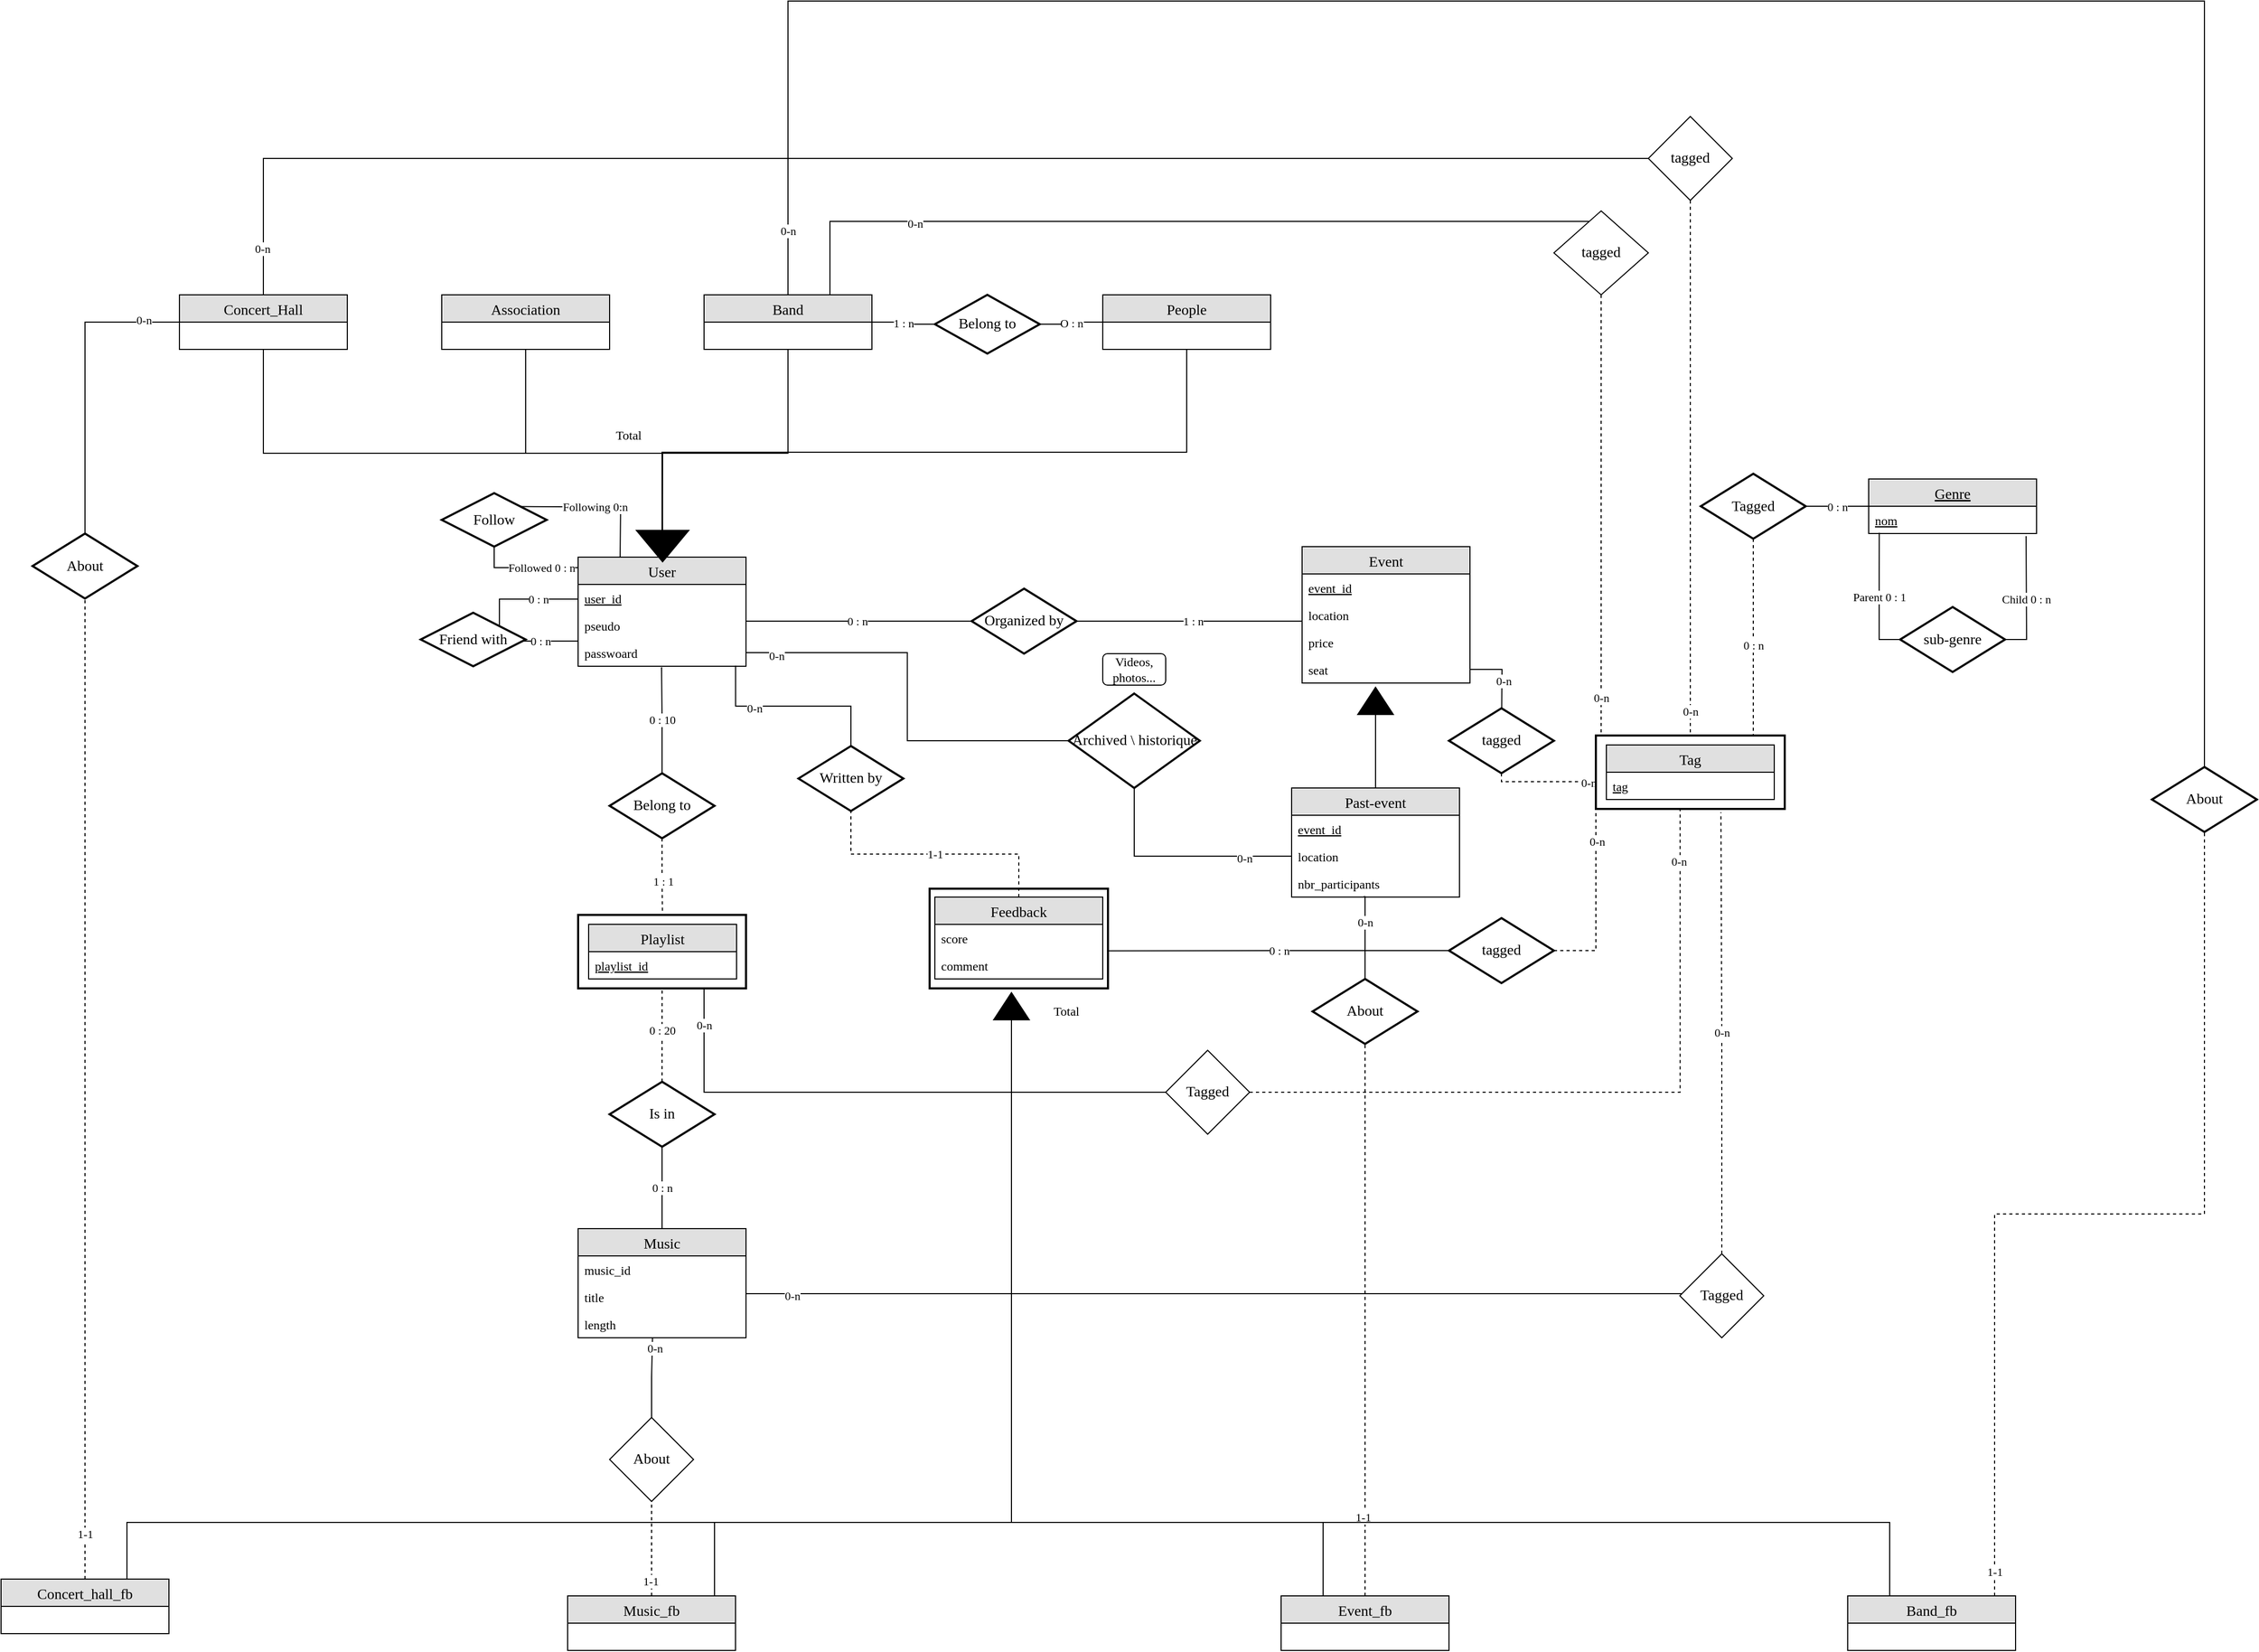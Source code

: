 <mxfile version="21.2.1" type="github">
  <diagram id="5mgsKcssJQCsPawb4BXf" name="Page-1">
    <mxGraphModel dx="2260" dy="2291" grid="1" gridSize="10" guides="1" tooltips="1" connect="1" arrows="1" fold="1" page="1" pageScale="1" pageWidth="1200" pageHeight="1600" math="0" shadow="0">
      <root>
        <mxCell id="0" />
        <mxCell id="1" parent="0" />
        <mxCell id="uh5qMoxckvoYUKValWo6-155" value="Entity" style="shape=ext;strokeWidth=2;margin=10;double=1;whiteSpace=wrap;html=1;align=center;fontSize=14;fontFamily=Comic Sans MS;" parent="1" vertex="1">
          <mxGeometry x="325" y="116" width="170" height="95" as="geometry" />
        </mxCell>
        <mxCell id="92" style="edgeStyle=orthogonalEdgeStyle;rounded=0;orthogonalLoop=1;jettySize=auto;html=1;exitX=0.5;exitY=1;exitDx=0;exitDy=0;entryX=0.5;entryY=0;entryDx=0;entryDy=0;endArrow=none;endFill=0;fontFamily=Comic Sans MS;" parent="1" source="72" target="87" edge="1">
          <mxGeometry relative="1" as="geometry" />
        </mxCell>
        <mxCell id="dS2kvdLa_AtOlH00ISaZ-193" value="" style="edgeStyle=orthogonalEdgeStyle;rounded=0;orthogonalLoop=1;jettySize=auto;html=1;endArrow=none;endFill=0;fontFamily=Comic Sans MS;" parent="1" source="72" target="dS2kvdLa_AtOlH00ISaZ-192" edge="1">
          <mxGeometry relative="1" as="geometry">
            <Array as="points">
              <mxPoint x="-310" y="-580" />
            </Array>
          </mxGeometry>
        </mxCell>
        <mxCell id="dS2kvdLa_AtOlH00ISaZ-199" value="0-n" style="edgeLabel;html=1;align=center;verticalAlign=middle;resizable=0;points=[];fontFamily=Comic Sans MS;" parent="dS2kvdLa_AtOlH00ISaZ-193" vertex="1" connectable="0">
          <mxGeometry x="-0.941" y="1" relative="1" as="geometry">
            <mxPoint y="-1" as="offset" />
          </mxGeometry>
        </mxCell>
        <mxCell id="72" value="Concert_Hall" style="swimlane;fontStyle=0;childLayout=stackLayout;horizontal=1;startSize=26;fillColor=#e0e0e0;horizontalStack=0;resizeParent=1;resizeParentMax=0;resizeLast=0;collapsible=1;marginBottom=0;swimlaneFillColor=#ffffff;align=center;fontSize=14;fontFamily=Comic Sans MS;" parent="1" vertex="1">
          <mxGeometry x="-390" y="-450" width="160" height="52" as="geometry" />
        </mxCell>
        <mxCell id="93" style="edgeStyle=orthogonalEdgeStyle;rounded=0;orthogonalLoop=1;jettySize=auto;html=1;exitX=0.5;exitY=1;exitDx=0;exitDy=0;endArrow=none;endFill=0;fontFamily=Comic Sans MS;" parent="1" source="76" edge="1">
          <mxGeometry relative="1" as="geometry">
            <mxPoint x="70" y="-200" as="targetPoint" />
          </mxGeometry>
        </mxCell>
        <mxCell id="76" value="Association" style="swimlane;fontStyle=0;childLayout=stackLayout;horizontal=1;startSize=26;fillColor=#e0e0e0;horizontalStack=0;resizeParent=1;resizeParentMax=0;resizeLast=0;collapsible=1;marginBottom=0;swimlaneFillColor=#ffffff;align=center;fontSize=14;fontFamily=Comic Sans MS;" parent="1" vertex="1">
          <mxGeometry x="-140" y="-450" width="160" height="52" as="geometry" />
        </mxCell>
        <mxCell id="94" style="edgeStyle=orthogonalEdgeStyle;rounded=0;orthogonalLoop=1;jettySize=auto;html=1;exitX=0.5;exitY=1;exitDx=0;exitDy=0;endArrow=none;endFill=0;fontFamily=Comic Sans MS;" parent="1" source="81" edge="1">
          <mxGeometry relative="1" as="geometry">
            <mxPoint x="70" y="-200" as="targetPoint" />
          </mxGeometry>
        </mxCell>
        <mxCell id="dS2kvdLa_AtOlH00ISaZ-197" value="" style="edgeStyle=orthogonalEdgeStyle;rounded=0;orthogonalLoop=1;jettySize=auto;html=1;endArrow=none;endFill=0;exitX=0.75;exitY=0;exitDx=0;exitDy=0;fontFamily=Comic Sans MS;" parent="1" source="81" target="dS2kvdLa_AtOlH00ISaZ-196" edge="1">
          <mxGeometry relative="1" as="geometry">
            <Array as="points">
              <mxPoint x="230" y="-520" />
            </Array>
          </mxGeometry>
        </mxCell>
        <mxCell id="dS2kvdLa_AtOlH00ISaZ-200" value="0-n" style="edgeLabel;html=1;align=center;verticalAlign=middle;resizable=0;points=[];fontFamily=Comic Sans MS;" parent="dS2kvdLa_AtOlH00ISaZ-197" vertex="1" connectable="0">
          <mxGeometry x="-0.62" y="-2" relative="1" as="geometry">
            <mxPoint as="offset" />
          </mxGeometry>
        </mxCell>
        <mxCell id="81" value="Band" style="swimlane;fontStyle=0;childLayout=stackLayout;horizontal=1;startSize=26;fillColor=#e0e0e0;horizontalStack=0;resizeParent=1;resizeParentMax=0;resizeLast=0;collapsible=1;marginBottom=0;swimlaneFillColor=#ffffff;align=center;fontSize=14;fontFamily=Comic Sans MS;" parent="1" vertex="1">
          <mxGeometry x="110" y="-450" width="160" height="52" as="geometry" />
        </mxCell>
        <mxCell id="84" value="O : n" style="edgeStyle=orthogonalEdgeStyle;rounded=0;orthogonalLoop=1;jettySize=auto;html=1;exitX=0;exitY=0.5;exitDx=0;exitDy=0;entryX=1;entryY=0.5;entryDx=0;entryDy=0;endArrow=none;endFill=0;fontFamily=Comic Sans MS;" parent="1" source="82" target="83" edge="1">
          <mxGeometry relative="1" as="geometry" />
        </mxCell>
        <mxCell id="95" style="edgeStyle=orthogonalEdgeStyle;rounded=0;orthogonalLoop=1;jettySize=auto;html=1;exitX=0.5;exitY=1;exitDx=0;exitDy=0;endArrow=classicThin;endFill=1;fontFamily=Comic Sans MS;" parent="1" source="dS2kvdLa_AtOlH00ISaZ-208" edge="1">
          <mxGeometry relative="1" as="geometry">
            <mxPoint x="70" y="-200" as="targetPoint" />
          </mxGeometry>
        </mxCell>
        <mxCell id="82" value="People" style="swimlane;fontStyle=0;childLayout=stackLayout;horizontal=1;startSize=26;fillColor=#e0e0e0;horizontalStack=0;resizeParent=1;resizeParentMax=0;resizeLast=0;collapsible=1;marginBottom=0;swimlaneFillColor=#ffffff;align=center;fontSize=14;fontFamily=Comic Sans MS;" parent="1" vertex="1">
          <mxGeometry x="490" y="-450" width="160" height="52" as="geometry" />
        </mxCell>
        <mxCell id="85" value="1 : n" style="edgeStyle=orthogonalEdgeStyle;rounded=0;orthogonalLoop=1;jettySize=auto;html=1;exitX=0;exitY=0.5;exitDx=0;exitDy=0;entryX=1;entryY=0.5;entryDx=0;entryDy=0;endArrow=none;endFill=0;fontFamily=Comic Sans MS;" parent="1" source="83" target="81" edge="1">
          <mxGeometry relative="1" as="geometry" />
        </mxCell>
        <mxCell id="83" value="Belong to" style="shape=rhombus;strokeWidth=2;fontSize=17;perimeter=rhombusPerimeter;whiteSpace=wrap;html=1;align=center;fontSize=14;fontFamily=Comic Sans MS;" parent="1" vertex="1">
          <mxGeometry x="330" y="-450" width="100" height="56" as="geometry" />
        </mxCell>
        <mxCell id="87" value="User" style="swimlane;fontStyle=0;childLayout=stackLayout;horizontal=1;startSize=26;fillColor=#e0e0e0;horizontalStack=0;resizeParent=1;resizeParentMax=0;resizeLast=0;collapsible=1;marginBottom=0;swimlaneFillColor=#ffffff;align=center;fontSize=14;fontFamily=Comic Sans MS;" parent="1" vertex="1">
          <mxGeometry x="-10" y="-200" width="160" height="104" as="geometry" />
        </mxCell>
        <mxCell id="88" value="user_id" style="text;strokeColor=none;fillColor=none;spacingLeft=4;spacingRight=4;overflow=hidden;rotatable=0;points=[[0,0.5],[1,0.5]];portConstraint=eastwest;fontSize=12;fontStyle=4;fontFamily=Comic Sans MS;" parent="87" vertex="1">
          <mxGeometry y="26" width="160" height="26" as="geometry" />
        </mxCell>
        <mxCell id="89" value="pseudo" style="text;strokeColor=none;fillColor=none;spacingLeft=4;spacingRight=4;overflow=hidden;rotatable=0;points=[[0,0.5],[1,0.5]];portConstraint=eastwest;fontSize=12;fontFamily=Comic Sans MS;" parent="87" vertex="1">
          <mxGeometry y="52" width="160" height="26" as="geometry" />
        </mxCell>
        <mxCell id="90" value="passwoard" style="text;strokeColor=none;fillColor=none;spacingLeft=4;spacingRight=4;overflow=hidden;rotatable=0;points=[[0,0.5],[1,0.5]];portConstraint=eastwest;fontSize=12;fontFamily=Comic Sans MS;" parent="87" vertex="1">
          <mxGeometry y="78" width="160" height="26" as="geometry" />
        </mxCell>
        <mxCell id="96" value="Total" style="text;strokeColor=none;fillColor=none;spacingLeft=4;spacingRight=4;overflow=hidden;rotatable=0;points=[[0,0.5],[1,0.5]];portConstraint=eastwest;fontSize=12;fontFamily=Comic Sans MS;" parent="1" vertex="1">
          <mxGeometry x="20" y="-330" width="40" height="26" as="geometry" />
        </mxCell>
        <mxCell id="97" value="Event" style="swimlane;fontStyle=0;childLayout=stackLayout;horizontal=1;startSize=26;fillColor=#e0e0e0;horizontalStack=0;resizeParent=1;resizeParentMax=0;resizeLast=0;collapsible=1;marginBottom=0;swimlaneFillColor=#ffffff;align=center;fontSize=14;fontFamily=Comic Sans MS;" parent="1" vertex="1">
          <mxGeometry x="680" y="-210" width="160" height="130" as="geometry" />
        </mxCell>
        <mxCell id="98" value="event_id" style="text;strokeColor=none;fillColor=none;spacingLeft=4;spacingRight=4;overflow=hidden;rotatable=0;points=[[0,0.5],[1,0.5]];portConstraint=eastwest;fontSize=12;fontStyle=4;fontFamily=Comic Sans MS;" parent="97" vertex="1">
          <mxGeometry y="26" width="160" height="26" as="geometry" />
        </mxCell>
        <mxCell id="99" value="location" style="text;strokeColor=none;fillColor=none;spacingLeft=4;spacingRight=4;overflow=hidden;rotatable=0;points=[[0,0.5],[1,0.5]];portConstraint=eastwest;fontSize=12;fontFamily=Comic Sans MS;" parent="97" vertex="1">
          <mxGeometry y="52" width="160" height="26" as="geometry" />
        </mxCell>
        <mxCell id="101" value="price " style="text;strokeColor=none;fillColor=none;spacingLeft=4;spacingRight=4;overflow=hidden;rotatable=0;points=[[0,0.5],[1,0.5]];portConstraint=eastwest;fontSize=12;fontFamily=Comic Sans MS;" parent="97" vertex="1">
          <mxGeometry y="78" width="160" height="26" as="geometry" />
        </mxCell>
        <mxCell id="dS2kvdLa_AtOlH00ISaZ-228" style="edgeStyle=orthogonalEdgeStyle;rounded=0;orthogonalLoop=1;jettySize=auto;html=1;exitX=1;exitY=0.5;exitDx=0;exitDy=0;endArrow=none;endFill=0;fontFamily=Comic Sans MS;" parent="97" source="100" edge="1">
          <mxGeometry relative="1" as="geometry">
            <mxPoint x="190" y="190" as="targetPoint" />
          </mxGeometry>
        </mxCell>
        <mxCell id="dS2kvdLa_AtOlH00ISaZ-231" value="0-n" style="edgeLabel;html=1;align=center;verticalAlign=middle;resizable=0;points=[];fontFamily=Comic Sans MS;" parent="dS2kvdLa_AtOlH00ISaZ-228" vertex="1" connectable="0">
          <mxGeometry x="-0.198" y="1" relative="1" as="geometry">
            <mxPoint as="offset" />
          </mxGeometry>
        </mxCell>
        <mxCell id="100" value="seat" style="text;strokeColor=none;fillColor=none;spacingLeft=4;spacingRight=4;overflow=hidden;rotatable=0;points=[[0,0.5],[1,0.5]];portConstraint=eastwest;fontSize=12;fontFamily=Comic Sans MS;" parent="97" vertex="1">
          <mxGeometry y="104" width="160" height="26" as="geometry" />
        </mxCell>
        <mxCell id="106" value="0 : n" style="edgeStyle=orthogonalEdgeStyle;rounded=0;orthogonalLoop=1;jettySize=auto;html=1;exitX=0;exitY=0.5;exitDx=0;exitDy=0;entryX=1;entryY=0.5;entryDx=0;entryDy=0;endArrow=none;endFill=0;fontFamily=Comic Sans MS;" parent="1" source="102" target="89" edge="1">
          <mxGeometry relative="1" as="geometry">
            <Array as="points">
              <mxPoint x="150" y="-139" />
            </Array>
          </mxGeometry>
        </mxCell>
        <mxCell id="108" value="1 : n" style="edgeStyle=orthogonalEdgeStyle;rounded=0;orthogonalLoop=1;jettySize=auto;html=1;exitX=1;exitY=0.5;exitDx=0;exitDy=0;entryX=0;entryY=0.5;entryDx=0;entryDy=0;endArrow=none;endFill=0;fontFamily=Comic Sans MS;" parent="1" source="102" target="99" edge="1">
          <mxGeometry relative="1" as="geometry">
            <Array as="points">
              <mxPoint x="680" y="-139" />
            </Array>
          </mxGeometry>
        </mxCell>
        <mxCell id="102" value="Organized by" style="shape=rhombus;strokeWidth=2;fontSize=17;perimeter=rhombusPerimeter;whiteSpace=wrap;html=1;align=center;fontSize=14;fontFamily=Comic Sans MS;" parent="1" vertex="1">
          <mxGeometry x="365" y="-170" width="100" height="62" as="geometry" />
        </mxCell>
        <mxCell id="112" value="Following 0:n" style="edgeStyle=orthogonalEdgeStyle;rounded=0;orthogonalLoop=1;jettySize=auto;html=1;exitX=1;exitY=0;exitDx=0;exitDy=0;entryX=0.25;entryY=0;entryDx=0;entryDy=0;endArrow=none;endFill=0;fontFamily=Comic Sans MS;" parent="1" edge="1">
          <mxGeometry x="0.001" relative="1" as="geometry">
            <mxPoint x="-65" y="-248.25" as="sourcePoint" />
            <mxPoint x="30" y="-200.0" as="targetPoint" />
            <mxPoint as="offset" />
          </mxGeometry>
        </mxCell>
        <mxCell id="113" value="Followed 0 : n" style="edgeStyle=orthogonalEdgeStyle;rounded=0;orthogonalLoop=1;jettySize=auto;html=1;exitX=0.5;exitY=1;exitDx=0;exitDy=0;entryX=0;entryY=0.5;entryDx=0;entryDy=0;endArrow=none;endFill=0;fontFamily=Comic Sans MS;" parent="1" source="109" target="88" edge="1">
          <mxGeometry x="0.005" relative="1" as="geometry">
            <Array as="points">
              <mxPoint x="-90" y="-190" />
              <mxPoint x="-10" y="-190" />
            </Array>
            <mxPoint as="offset" />
          </mxGeometry>
        </mxCell>
        <mxCell id="109" value="Follow" style="shape=rhombus;strokeWidth=2;fontSize=17;perimeter=rhombusPerimeter;whiteSpace=wrap;html=1;align=center;fontSize=14;fontFamily=Comic Sans MS;" parent="1" vertex="1">
          <mxGeometry x="-140" y="-261" width="100" height="51" as="geometry" />
        </mxCell>
        <mxCell id="uh5qMoxckvoYUKValWo6-144" value="0 : n" style="edgeStyle=orthogonalEdgeStyle;rounded=0;orthogonalLoop=1;jettySize=auto;html=1;exitX=1;exitY=0;exitDx=0;exitDy=0;entryX=0;entryY=0.5;entryDx=0;entryDy=0;endArrow=none;endFill=0;fontFamily=Comic Sans MS;" parent="1" source="111" target="89" edge="1">
          <mxGeometry relative="1" as="geometry">
            <Array as="points">
              <mxPoint x="-85" y="-160" />
              <mxPoint x="-10" y="-160" />
            </Array>
          </mxGeometry>
        </mxCell>
        <mxCell id="uh5qMoxckvoYUKValWo6-146" value="0 : n" style="edgeStyle=orthogonalEdgeStyle;rounded=0;orthogonalLoop=1;jettySize=auto;html=1;exitX=1;exitY=1;exitDx=0;exitDy=0;entryX=0;entryY=0.5;entryDx=0;entryDy=0;endArrow=none;endFill=0;fontFamily=Comic Sans MS;" parent="1" source="111" target="89" edge="1">
          <mxGeometry relative="1" as="geometry">
            <Array as="points">
              <mxPoint x="-85" y="-120" />
              <mxPoint x="-10" y="-120" />
            </Array>
          </mxGeometry>
        </mxCell>
        <mxCell id="111" value="Friend with" style="shape=rhombus;strokeWidth=2;fontSize=17;perimeter=rhombusPerimeter;whiteSpace=wrap;html=1;align=center;fontSize=14;fontFamily=Comic Sans MS;" parent="1" vertex="1">
          <mxGeometry x="-160" y="-147" width="100" height="51" as="geometry" />
        </mxCell>
        <mxCell id="121" value="0 : 10" style="edgeStyle=orthogonalEdgeStyle;rounded=0;orthogonalLoop=1;jettySize=auto;html=1;exitX=0.5;exitY=0;exitDx=0;exitDy=0;entryX=0.497;entryY=1.036;entryDx=0;entryDy=0;entryPerimeter=0;endArrow=none;endFill=0;fontFamily=Comic Sans MS;" parent="1" source="120" target="90" edge="1">
          <mxGeometry relative="1" as="geometry" />
        </mxCell>
        <mxCell id="122" value="1 : 1" style="edgeStyle=orthogonalEdgeStyle;rounded=0;orthogonalLoop=1;jettySize=auto;html=1;exitX=0.5;exitY=1;exitDx=0;exitDy=0;entryX=0.5;entryY=0;entryDx=0;entryDy=0;endArrow=none;endFill=0;fontFamily=Comic Sans MS;dashed=1;" parent="1" source="120" target="116" edge="1">
          <mxGeometry relative="1" as="geometry" />
        </mxCell>
        <mxCell id="120" value="Belong to" style="shape=rhombus;strokeWidth=2;fontSize=17;perimeter=rhombusPerimeter;whiteSpace=wrap;html=1;align=center;fontSize=14;fontFamily=Comic Sans MS;" parent="1" vertex="1">
          <mxGeometry x="20" y="6" width="100" height="62" as="geometry" />
        </mxCell>
        <mxCell id="123" value="Music" style="swimlane;fontStyle=0;childLayout=stackLayout;horizontal=1;startSize=26;fillColor=#e0e0e0;horizontalStack=0;resizeParent=1;resizeParentMax=0;resizeLast=0;collapsible=1;marginBottom=0;swimlaneFillColor=#ffffff;align=center;fontSize=14;fontFamily=Comic Sans MS;" parent="1" vertex="1">
          <mxGeometry x="-10" y="440" width="160" height="104" as="geometry" />
        </mxCell>
        <mxCell id="124" value="music_id" style="text;strokeColor=none;fillColor=none;spacingLeft=4;spacingRight=4;overflow=hidden;rotatable=0;points=[[0,0.5],[1,0.5]];portConstraint=eastwest;fontSize=12;fontFamily=Comic Sans MS;" parent="123" vertex="1">
          <mxGeometry y="26" width="160" height="26" as="geometry" />
        </mxCell>
        <mxCell id="125" value="title" style="text;strokeColor=none;fillColor=none;spacingLeft=4;spacingRight=4;overflow=hidden;rotatable=0;points=[[0,0.5],[1,0.5]];portConstraint=eastwest;fontSize=12;fontFamily=Comic Sans MS;" parent="123" vertex="1">
          <mxGeometry y="52" width="160" height="26" as="geometry" />
        </mxCell>
        <mxCell id="126" value="length" style="text;strokeColor=none;fillColor=none;spacingLeft=4;spacingRight=4;overflow=hidden;rotatable=0;points=[[0,0.5],[1,0.5]];portConstraint=eastwest;fontSize=12;fontFamily=Comic Sans MS;" parent="123" vertex="1">
          <mxGeometry y="78" width="160" height="26" as="geometry" />
        </mxCell>
        <mxCell id="128" value="0 : 20" style="edgeStyle=orthogonalEdgeStyle;rounded=0;orthogonalLoop=1;jettySize=auto;html=1;exitX=0.5;exitY=0;exitDx=0;exitDy=0;entryX=0.497;entryY=0.977;entryDx=0;entryDy=0;entryPerimeter=0;endArrow=none;endFill=0;fontFamily=Comic Sans MS;dashed=1;" parent="1" source="127" target="117" edge="1">
          <mxGeometry relative="1" as="geometry" />
        </mxCell>
        <mxCell id="129" value="0 : n" style="edgeStyle=orthogonalEdgeStyle;rounded=0;orthogonalLoop=1;jettySize=auto;html=1;exitX=0.5;exitY=1;exitDx=0;exitDy=0;entryX=0.5;entryY=0;entryDx=0;entryDy=0;endArrow=none;endFill=0;fontFamily=Comic Sans MS;" parent="1" source="127" target="123" edge="1">
          <mxGeometry relative="1" as="geometry" />
        </mxCell>
        <mxCell id="127" value="Is in" style="shape=rhombus;strokeWidth=2;fontSize=17;perimeter=rhombusPerimeter;whiteSpace=wrap;html=1;align=center;fontSize=14;fontFamily=Comic Sans MS;" parent="1" vertex="1">
          <mxGeometry x="20" y="300" width="100" height="62" as="geometry" />
        </mxCell>
        <mxCell id="130" value="Entity" style="shape=ext;strokeWidth=2;margin=10;double=1;whiteSpace=wrap;html=1;align=center;fontSize=14;fontFamily=Comic Sans MS;" parent="1" vertex="1">
          <mxGeometry x="-10" y="141" width="160" height="70" as="geometry" />
        </mxCell>
        <mxCell id="116" value="Playlist" style="swimlane;fontStyle=0;childLayout=stackLayout;horizontal=1;startSize=26;fillColor=#e0e0e0;horizontalStack=0;resizeParent=1;resizeParentMax=0;resizeLast=0;collapsible=1;marginBottom=0;swimlaneFillColor=#ffffff;align=center;fontSize=14;fontFamily=Comic Sans MS;" parent="1" vertex="1">
          <mxGeometry y="150" width="141" height="52" as="geometry" />
        </mxCell>
        <mxCell id="117" value="playlist_id" style="text;strokeColor=none;fillColor=none;spacingLeft=4;spacingRight=4;overflow=hidden;rotatable=0;points=[[0,0.5],[1,0.5]];portConstraint=eastwest;fontSize=12;fontStyle=4;fontFamily=Comic Sans MS;" parent="116" vertex="1">
          <mxGeometry y="26" width="141" height="26" as="geometry" />
        </mxCell>
        <mxCell id="QRfCR-6E0NOjS9k6VAhL-156" style="edgeStyle=orthogonalEdgeStyle;rounded=0;orthogonalLoop=1;jettySize=auto;html=1;exitX=0.5;exitY=0;exitDx=0;exitDy=0;endArrow=none;endFill=0;entryX=0.5;entryY=1;entryDx=0;entryDy=0;fontFamily=Comic Sans MS;dashed=1;" parent="1" source="QRfCR-6E0NOjS9k6VAhL-130" target="QRfCR-6E0NOjS9k6VAhL-157" edge="1">
          <mxGeometry relative="1" as="geometry">
            <mxPoint x="1280" y="40" as="targetPoint" />
            <Array as="points">
              <mxPoint x="1340" y="790" />
              <mxPoint x="1340" y="426" />
              <mxPoint x="1540" y="426" />
            </Array>
          </mxGeometry>
        </mxCell>
        <mxCell id="QRfCR-6E0NOjS9k6VAhL-159" value="1-1" style="edgeLabel;html=1;align=center;verticalAlign=middle;resizable=0;points=[];fontFamily=Comic Sans MS;" parent="QRfCR-6E0NOjS9k6VAhL-156" vertex="1" connectable="0">
          <mxGeometry x="-0.834" relative="1" as="geometry">
            <mxPoint y="-1" as="offset" />
          </mxGeometry>
        </mxCell>
        <mxCell id="QRfCR-6E0NOjS9k6VAhL-130" value="Band_fb" style="swimlane;fontStyle=0;childLayout=stackLayout;horizontal=1;startSize=26;fillColor=#e0e0e0;horizontalStack=0;resizeParent=1;resizeParentMax=0;resizeLast=0;collapsible=1;marginBottom=0;swimlaneFillColor=#ffffff;align=center;fontSize=14;fontFamily=Comic Sans MS;" parent="1" vertex="1">
          <mxGeometry x="1200" y="790" width="160" height="52" as="geometry" />
        </mxCell>
        <mxCell id="QRfCR-6E0NOjS9k6VAhL-141" value="" style="edgeStyle=orthogonalEdgeStyle;rounded=0;orthogonalLoop=1;jettySize=auto;html=1;entryX=0.5;entryY=1;entryDx=0;entryDy=0;endArrow=none;endFill=0;fontFamily=Comic Sans MS;dashed=1;" parent="1" source="QRfCR-6E0NOjS9k6VAhL-135" target="QRfCR-6E0NOjS9k6VAhL-144" edge="1">
          <mxGeometry relative="1" as="geometry">
            <mxPoint x="740" y="282" as="targetPoint" />
          </mxGeometry>
        </mxCell>
        <mxCell id="QRfCR-6E0NOjS9k6VAhL-145" value="1-1" style="edgeLabel;html=1;align=center;verticalAlign=middle;resizable=0;points=[];fontFamily=Comic Sans MS;" parent="QRfCR-6E0NOjS9k6VAhL-141" vertex="1" connectable="0">
          <mxGeometry x="-0.712" y="2" relative="1" as="geometry">
            <mxPoint as="offset" />
          </mxGeometry>
        </mxCell>
        <mxCell id="QRfCR-6E0NOjS9k6VAhL-135" value="Event_fb" style="swimlane;fontStyle=0;childLayout=stackLayout;horizontal=1;startSize=26;fillColor=#e0e0e0;horizontalStack=0;resizeParent=1;resizeParentMax=0;resizeLast=0;collapsible=1;marginBottom=0;swimlaneFillColor=#ffffff;align=center;fontSize=14;fontFamily=Comic Sans MS;" parent="1" vertex="1">
          <mxGeometry x="660" y="790" width="160" height="52" as="geometry" />
        </mxCell>
        <mxCell id="QRfCR-6E0NOjS9k6VAhL-161" style="edgeStyle=orthogonalEdgeStyle;rounded=0;orthogonalLoop=1;jettySize=auto;html=1;exitX=0.5;exitY=0;exitDx=0;exitDy=0;endArrow=none;endFill=0;fontFamily=Comic Sans MS;entryX=0.5;entryY=1;entryDx=0;entryDy=0;dashed=1;" parent="1" source="QRfCR-6E0NOjS9k6VAhL-136" target="QRfCR-6E0NOjS9k6VAhL-162" edge="1">
          <mxGeometry relative="1" as="geometry">
            <mxPoint x="-620" y="-160" as="targetPoint" />
            <Array as="points" />
          </mxGeometry>
        </mxCell>
        <mxCell id="QRfCR-6E0NOjS9k6VAhL-165" value="1-1" style="edgeLabel;html=1;align=center;verticalAlign=middle;resizable=0;points=[];fontFamily=Comic Sans MS;" parent="QRfCR-6E0NOjS9k6VAhL-161" vertex="1" connectable="0">
          <mxGeometry x="-0.907" relative="1" as="geometry">
            <mxPoint as="offset" />
          </mxGeometry>
        </mxCell>
        <mxCell id="QRfCR-6E0NOjS9k6VAhL-136" value="Concert_hall_fb" style="swimlane;fontStyle=0;childLayout=stackLayout;horizontal=1;startSize=26;fillColor=#e0e0e0;horizontalStack=0;resizeParent=1;resizeParentMax=0;resizeLast=0;collapsible=1;marginBottom=0;swimlaneFillColor=#ffffff;align=center;fontSize=14;fontFamily=Comic Sans MS;" parent="1" vertex="1">
          <mxGeometry x="-560" y="774" width="160" height="52" as="geometry" />
        </mxCell>
        <mxCell id="QRfCR-6E0NOjS9k6VAhL-148" value="" style="edgeStyle=orthogonalEdgeStyle;rounded=0;orthogonalLoop=1;jettySize=auto;html=1;endArrow=none;endFill=0;fontFamily=Comic Sans MS;dashed=1;" parent="1" source="QRfCR-6E0NOjS9k6VAhL-137" target="QRfCR-6E0NOjS9k6VAhL-147" edge="1">
          <mxGeometry relative="1" as="geometry" />
        </mxCell>
        <mxCell id="QRfCR-6E0NOjS9k6VAhL-152" value="1-1" style="edgeLabel;html=1;align=center;verticalAlign=middle;resizable=0;points=[];fontFamily=Comic Sans MS;" parent="QRfCR-6E0NOjS9k6VAhL-148" vertex="1" connectable="0">
          <mxGeometry x="-0.688" y="1" relative="1" as="geometry">
            <mxPoint as="offset" />
          </mxGeometry>
        </mxCell>
        <mxCell id="uh5qMoxckvoYUKValWo6-161" style="edgeStyle=orthogonalEdgeStyle;rounded=0;orthogonalLoop=1;jettySize=auto;html=1;exitX=0.75;exitY=0;exitDx=0;exitDy=0;entryX=0;entryY=0.5;entryDx=0;entryDy=0;endArrow=none;endFill=0;fontFamily=Comic Sans MS;" parent="1" source="QRfCR-6E0NOjS9k6VAhL-137" target="uh5qMoxckvoYUKValWo6-158" edge="1">
          <mxGeometry relative="1" as="geometry">
            <Array as="points">
              <mxPoint x="120" y="790" />
              <mxPoint x="120" y="720" />
              <mxPoint x="403" y="720" />
            </Array>
          </mxGeometry>
        </mxCell>
        <mxCell id="QRfCR-6E0NOjS9k6VAhL-137" value="Music_fb" style="swimlane;fontStyle=0;childLayout=stackLayout;horizontal=1;startSize=26;fillColor=#e0e0e0;horizontalStack=0;resizeParent=1;resizeParentMax=0;resizeLast=0;collapsible=1;marginBottom=0;swimlaneFillColor=#ffffff;align=center;fontSize=14;fontFamily=Comic Sans MS;" parent="1" vertex="1">
          <mxGeometry x="-20" y="790" width="160" height="52" as="geometry" />
        </mxCell>
        <mxCell id="QRfCR-6E0NOjS9k6VAhL-144" value="About" style="shape=rhombus;strokeWidth=2;fontSize=17;perimeter=rhombusPerimeter;whiteSpace=wrap;html=1;align=center;fontSize=14;fontFamily=Comic Sans MS;" parent="1" vertex="1">
          <mxGeometry x="690" y="202" width="100" height="62" as="geometry" />
        </mxCell>
        <mxCell id="QRfCR-6E0NOjS9k6VAhL-150" style="edgeStyle=orthogonalEdgeStyle;rounded=0;orthogonalLoop=1;jettySize=auto;html=1;exitX=0.5;exitY=0;exitDx=0;exitDy=0;entryX=0.443;entryY=0.994;entryDx=0;entryDy=0;entryPerimeter=0;endArrow=none;endFill=0;fontFamily=Comic Sans MS;" parent="1" source="QRfCR-6E0NOjS9k6VAhL-147" target="126" edge="1">
          <mxGeometry relative="1" as="geometry" />
        </mxCell>
        <mxCell id="QRfCR-6E0NOjS9k6VAhL-151" value="0-n" style="edgeLabel;html=1;align=center;verticalAlign=middle;resizable=0;points=[];fontFamily=Comic Sans MS;" parent="QRfCR-6E0NOjS9k6VAhL-150" vertex="1" connectable="0">
          <mxGeometry x="0.733" y="-2" relative="1" as="geometry">
            <mxPoint as="offset" />
          </mxGeometry>
        </mxCell>
        <mxCell id="QRfCR-6E0NOjS9k6VAhL-147" value="About" style="rhombus;whiteSpace=wrap;html=1;fontSize=14;fontStyle=0;startSize=26;swimlaneFillColor=#ffffff;fontFamily=Comic Sans MS;" parent="1" vertex="1">
          <mxGeometry x="20" y="620" width="80" height="80" as="geometry" />
        </mxCell>
        <mxCell id="QRfCR-6E0NOjS9k6VAhL-158" style="edgeStyle=orthogonalEdgeStyle;rounded=0;orthogonalLoop=1;jettySize=auto;html=1;exitX=0.5;exitY=0;exitDx=0;exitDy=0;entryX=0.5;entryY=0;entryDx=0;entryDy=0;endArrow=none;endFill=0;fontFamily=Comic Sans MS;" parent="1" source="QRfCR-6E0NOjS9k6VAhL-157" target="81" edge="1">
          <mxGeometry relative="1" as="geometry">
            <Array as="points">
              <mxPoint x="1540" y="-730" />
              <mxPoint x="190" y="-730" />
            </Array>
          </mxGeometry>
        </mxCell>
        <mxCell id="QRfCR-6E0NOjS9k6VAhL-160" value="0-n" style="edgeLabel;html=1;align=center;verticalAlign=middle;resizable=0;points=[];fontFamily=Comic Sans MS;" parent="QRfCR-6E0NOjS9k6VAhL-158" vertex="1" connectable="0">
          <mxGeometry x="0.949" relative="1" as="geometry">
            <mxPoint y="-1" as="offset" />
          </mxGeometry>
        </mxCell>
        <mxCell id="QRfCR-6E0NOjS9k6VAhL-157" value="About" style="shape=rhombus;strokeWidth=2;fontSize=17;perimeter=rhombusPerimeter;whiteSpace=wrap;html=1;align=center;fontSize=14;fontFamily=Comic Sans MS;" parent="1" vertex="1">
          <mxGeometry x="1490" width="100" height="62" as="geometry" />
        </mxCell>
        <mxCell id="QRfCR-6E0NOjS9k6VAhL-163" style="edgeStyle=orthogonalEdgeStyle;rounded=0;orthogonalLoop=1;jettySize=auto;html=1;exitX=0.5;exitY=0;exitDx=0;exitDy=0;entryX=0;entryY=0.5;entryDx=0;entryDy=0;endArrow=none;endFill=0;fontFamily=Comic Sans MS;" parent="1" source="QRfCR-6E0NOjS9k6VAhL-162" target="72" edge="1">
          <mxGeometry relative="1" as="geometry" />
        </mxCell>
        <mxCell id="QRfCR-6E0NOjS9k6VAhL-164" value="0-n" style="edgeLabel;html=1;align=center;verticalAlign=middle;resizable=0;points=[];fontFamily=Comic Sans MS;" parent="QRfCR-6E0NOjS9k6VAhL-163" vertex="1" connectable="0">
          <mxGeometry x="0.765" y="2" relative="1" as="geometry">
            <mxPoint as="offset" />
          </mxGeometry>
        </mxCell>
        <mxCell id="QRfCR-6E0NOjS9k6VAhL-162" value="About" style="shape=rhombus;strokeWidth=2;fontSize=17;perimeter=rhombusPerimeter;whiteSpace=wrap;html=1;align=center;fontSize=14;fontFamily=Comic Sans MS;" parent="1" vertex="1">
          <mxGeometry x="-530" y="-222.5" width="100" height="62" as="geometry" />
        </mxCell>
        <mxCell id="dS2kvdLa_AtOlH00ISaZ-134" style="edgeStyle=orthogonalEdgeStyle;rounded=0;orthogonalLoop=1;jettySize=auto;html=1;exitX=0.5;exitY=0;exitDx=0;exitDy=0;endArrow=none;endFill=0;entryX=0.938;entryY=0.977;entryDx=0;entryDy=0;entryPerimeter=0;fontFamily=Comic Sans MS;" parent="1" source="dS2kvdLa_AtOlH00ISaZ-135" target="90" edge="1">
          <mxGeometry relative="1" as="geometry">
            <mxPoint x="140" y="-90" as="targetPoint" />
          </mxGeometry>
        </mxCell>
        <mxCell id="dS2kvdLa_AtOlH00ISaZ-138" value="0-n" style="edgeLabel;html=1;align=center;verticalAlign=middle;resizable=0;points=[];fontFamily=Comic Sans MS;" parent="dS2kvdLa_AtOlH00ISaZ-134" vertex="1" connectable="0">
          <mxGeometry x="0.394" y="2" relative="1" as="geometry">
            <mxPoint as="offset" />
          </mxGeometry>
        </mxCell>
        <mxCell id="dS2kvdLa_AtOlH00ISaZ-130" value="Feedback" style="swimlane;fontStyle=0;childLayout=stackLayout;horizontal=1;startSize=26;fillColor=#e0e0e0;horizontalStack=0;resizeParent=1;resizeParentMax=0;resizeLast=0;collapsible=1;marginBottom=0;swimlaneFillColor=#ffffff;align=center;fontSize=14;fontFamily=Comic Sans MS;" parent="1" vertex="1">
          <mxGeometry x="330" y="124" width="160" height="78" as="geometry" />
        </mxCell>
        <mxCell id="dS2kvdLa_AtOlH00ISaZ-131" value="score" style="text;strokeColor=none;fillColor=none;spacingLeft=4;spacingRight=4;overflow=hidden;rotatable=0;points=[[0,0.5],[1,0.5]];portConstraint=eastwest;fontSize=12;fontStyle=0;fontFamily=Comic Sans MS;" parent="dS2kvdLa_AtOlH00ISaZ-130" vertex="1">
          <mxGeometry y="26" width="160" height="26" as="geometry" />
        </mxCell>
        <mxCell id="dS2kvdLa_AtOlH00ISaZ-132" value="comment" style="text;strokeColor=none;fillColor=none;spacingLeft=4;spacingRight=4;overflow=hidden;rotatable=0;points=[[0,0.5],[1,0.5]];portConstraint=eastwest;fontSize=12;fontFamily=Comic Sans MS;" parent="dS2kvdLa_AtOlH00ISaZ-130" vertex="1">
          <mxGeometry y="52" width="160" height="26" as="geometry" />
        </mxCell>
        <mxCell id="dS2kvdLa_AtOlH00ISaZ-136" value="1-1" style="edgeStyle=orthogonalEdgeStyle;rounded=0;orthogonalLoop=1;jettySize=auto;html=1;exitX=0.5;exitY=0;exitDx=0;exitDy=0;endArrow=none;endFill=0;fontFamily=Comic Sans MS;dashed=1;" parent="1" source="dS2kvdLa_AtOlH00ISaZ-130" target="dS2kvdLa_AtOlH00ISaZ-135" edge="1">
          <mxGeometry relative="1" as="geometry">
            <mxPoint x="140" y="-90" as="targetPoint" />
            <mxPoint x="410" y="124" as="sourcePoint" />
          </mxGeometry>
        </mxCell>
        <mxCell id="dS2kvdLa_AtOlH00ISaZ-135" value="Written by" style="shape=rhombus;strokeWidth=2;fontSize=17;perimeter=rhombusPerimeter;whiteSpace=wrap;html=1;align=center;fontSize=14;fontFamily=Comic Sans MS;" parent="1" vertex="1">
          <mxGeometry x="200" y="-20" width="100" height="62" as="geometry" />
        </mxCell>
        <mxCell id="dS2kvdLa_AtOlH00ISaZ-145" value="Past-event" style="swimlane;fontStyle=0;childLayout=stackLayout;horizontal=1;startSize=26;fillColor=#e0e0e0;horizontalStack=0;resizeParent=1;resizeParentMax=0;resizeLast=0;collapsible=1;marginBottom=0;swimlaneFillColor=#ffffff;align=center;fontSize=14;fontFamily=Comic Sans MS;" parent="1" vertex="1">
          <mxGeometry x="670" y="20" width="160" height="104" as="geometry" />
        </mxCell>
        <mxCell id="dS2kvdLa_AtOlH00ISaZ-146" value="event_id" style="text;strokeColor=none;fillColor=none;spacingLeft=4;spacingRight=4;overflow=hidden;rotatable=0;points=[[0,0.5],[1,0.5]];portConstraint=eastwest;fontSize=12;fontStyle=4;fontFamily=Comic Sans MS;" parent="dS2kvdLa_AtOlH00ISaZ-145" vertex="1">
          <mxGeometry y="26" width="160" height="26" as="geometry" />
        </mxCell>
        <mxCell id="dS2kvdLa_AtOlH00ISaZ-147" value="location" style="text;strokeColor=none;fillColor=none;spacingLeft=4;spacingRight=4;overflow=hidden;rotatable=0;points=[[0,0.5],[1,0.5]];portConstraint=eastwest;fontSize=12;fontFamily=Comic Sans MS;" parent="dS2kvdLa_AtOlH00ISaZ-145" vertex="1">
          <mxGeometry y="52" width="160" height="26" as="geometry" />
        </mxCell>
        <mxCell id="dS2kvdLa_AtOlH00ISaZ-148" value="nbr_participants" style="text;strokeColor=none;fillColor=none;spacingLeft=4;spacingRight=4;overflow=hidden;rotatable=0;points=[[0,0.5],[1,0.5]];portConstraint=eastwest;fontSize=12;fontFamily=Comic Sans MS;" parent="dS2kvdLa_AtOlH00ISaZ-145" vertex="1">
          <mxGeometry y="78" width="160" height="26" as="geometry" />
        </mxCell>
        <mxCell id="dS2kvdLa_AtOlH00ISaZ-151" value="" style="edgeStyle=orthogonalEdgeStyle;rounded=0;orthogonalLoop=1;jettySize=auto;html=1;entryX=0.429;entryY=0.985;entryDx=0;entryDy=0;entryPerimeter=0;endArrow=none;endFill=0;fontFamily=Comic Sans MS;" parent="1" target="dS2kvdLa_AtOlH00ISaZ-148" edge="1">
          <mxGeometry relative="1" as="geometry">
            <mxPoint x="740" y="202" as="sourcePoint" />
            <mxPoint x="740" y="130" as="targetPoint" />
            <Array as="points">
              <mxPoint x="740" y="124" />
            </Array>
          </mxGeometry>
        </mxCell>
        <mxCell id="dS2kvdLa_AtOlH00ISaZ-155" value="0-n" style="edgeLabel;html=1;align=center;verticalAlign=middle;resizable=0;points=[];fontFamily=Comic Sans MS;" parent="dS2kvdLa_AtOlH00ISaZ-151" vertex="1" connectable="0">
          <mxGeometry x="0.363" relative="1" as="geometry">
            <mxPoint as="offset" />
          </mxGeometry>
        </mxCell>
        <mxCell id="dS2kvdLa_AtOlH00ISaZ-154" value="" style="edgeStyle=orthogonalEdgeStyle;rounded=0;orthogonalLoop=1;jettySize=auto;html=1;exitX=0.5;exitY=0;exitDx=0;exitDy=0;endArrow=none;endFill=0;fontFamily=Comic Sans MS;" parent="1" source="dS2kvdLa_AtOlH00ISaZ-145" target="dS2kvdLa_AtOlH00ISaZ-150" edge="1">
          <mxGeometry relative="1" as="geometry">
            <mxPoint x="750" y="20" as="sourcePoint" />
            <mxPoint x="757" y="-79" as="targetPoint" />
            <Array as="points" />
          </mxGeometry>
        </mxCell>
        <mxCell id="dS2kvdLa_AtOlH00ISaZ-150" value="" style="triangle;whiteSpace=wrap;html=1;rotation=-90;fillColor=#000000;fontFamily=Comic Sans MS;" parent="1" vertex="1">
          <mxGeometry x="737" y="-80" width="26" height="34" as="geometry" />
        </mxCell>
        <mxCell id="dS2kvdLa_AtOlH00ISaZ-160" value="Genre" style="swimlane;fontStyle=4;childLayout=stackLayout;horizontal=1;startSize=26;fillColor=#e0e0e0;horizontalStack=0;resizeParent=1;resizeParentMax=0;resizeLast=0;collapsible=1;marginBottom=0;swimlaneFillColor=#ffffff;align=center;fontSize=14;fontFamily=Comic Sans MS;" parent="1" vertex="1">
          <mxGeometry x="1220" y="-274.5" width="160" height="52" as="geometry" />
        </mxCell>
        <mxCell id="dS2kvdLa_AtOlH00ISaZ-162" value="nom" style="text;strokeColor=none;fillColor=none;spacingLeft=4;spacingRight=4;overflow=hidden;rotatable=0;points=[[0,0.5],[1,0.5]];portConstraint=eastwest;fontSize=12;fontFamily=Comic Sans MS;fontStyle=4" parent="dS2kvdLa_AtOlH00ISaZ-160" vertex="1">
          <mxGeometry y="26" width="160" height="26" as="geometry" />
        </mxCell>
        <mxCell id="dS2kvdLa_AtOlH00ISaZ-175" style="edgeStyle=orthogonalEdgeStyle;rounded=0;orthogonalLoop=1;jettySize=auto;html=1;exitX=0.5;exitY=1;exitDx=0;exitDy=0;entryX=0;entryY=0.5;entryDx=0;entryDy=0;endArrow=none;endFill=0;fontFamily=Comic Sans MS;" parent="1" source="dS2kvdLa_AtOlH00ISaZ-169" target="dS2kvdLa_AtOlH00ISaZ-147" edge="1">
          <mxGeometry relative="1" as="geometry" />
        </mxCell>
        <mxCell id="dS2kvdLa_AtOlH00ISaZ-177" value="0-n" style="edgeLabel;html=1;align=center;verticalAlign=middle;resizable=0;points=[];fontFamily=Comic Sans MS;" parent="dS2kvdLa_AtOlH00ISaZ-175" vertex="1" connectable="0">
          <mxGeometry x="0.581" y="-2" relative="1" as="geometry">
            <mxPoint as="offset" />
          </mxGeometry>
        </mxCell>
        <mxCell id="dS2kvdLa_AtOlH00ISaZ-169" value="Archived \ historique" style="shape=rhombus;strokeWidth=2;fontSize=17;perimeter=rhombusPerimeter;whiteSpace=wrap;html=1;align=center;fontSize=14;fontFamily=Comic Sans MS;" parent="1" vertex="1">
          <mxGeometry x="457.5" y="-70" width="125" height="90" as="geometry" />
        </mxCell>
        <mxCell id="dS2kvdLa_AtOlH00ISaZ-174" style="edgeStyle=orthogonalEdgeStyle;rounded=0;orthogonalLoop=1;jettySize=auto;html=1;exitX=1;exitY=0.5;exitDx=0;exitDy=0;entryX=0;entryY=0.5;entryDx=0;entryDy=0;endArrow=none;endFill=0;fontFamily=Comic Sans MS;" parent="1" source="90" target="dS2kvdLa_AtOlH00ISaZ-169" edge="1">
          <mxGeometry relative="1" as="geometry" />
        </mxCell>
        <mxCell id="dS2kvdLa_AtOlH00ISaZ-176" value="0-n" style="edgeLabel;html=1;align=center;verticalAlign=middle;resizable=0;points=[];fontFamily=Comic Sans MS;" parent="dS2kvdLa_AtOlH00ISaZ-174" vertex="1" connectable="0">
          <mxGeometry x="-0.847" y="-3" relative="1" as="geometry">
            <mxPoint x="-1" as="offset" />
          </mxGeometry>
        </mxCell>
        <mxCell id="dS2kvdLa_AtOlH00ISaZ-178" value="Videos, photos..." style="rounded=1;whiteSpace=wrap;html=1;fontFamily=Comic Sans MS;" parent="1" vertex="1">
          <mxGeometry x="490" y="-108" width="60" height="30" as="geometry" />
        </mxCell>
        <mxCell id="dS2kvdLa_AtOlH00ISaZ-181" value="" style="edgeStyle=orthogonalEdgeStyle;rounded=0;orthogonalLoop=1;jettySize=auto;html=1;exitX=0;exitY=0.5;exitDx=0;exitDy=0;entryX=1;entryY=0.5;entryDx=0;entryDy=0;endArrow=none;endFill=0;dashed=1;fontFamily=Comic Sans MS;" parent="1" target="dS2kvdLa_AtOlH00ISaZ-180" edge="1">
          <mxGeometry relative="1" as="geometry">
            <mxPoint x="960" y="8" as="sourcePoint" />
            <mxPoint x="492" y="178" as="targetPoint" />
            <Array as="points">
              <mxPoint x="960" y="175" />
            </Array>
          </mxGeometry>
        </mxCell>
        <mxCell id="dS2kvdLa_AtOlH00ISaZ-183" value="0-n" style="edgeLabel;html=1;align=center;verticalAlign=middle;resizable=0;points=[];fontFamily=Comic Sans MS;" parent="dS2kvdLa_AtOlH00ISaZ-181" vertex="1" connectable="0">
          <mxGeometry x="-0.391" y="1" relative="1" as="geometry">
            <mxPoint as="offset" />
          </mxGeometry>
        </mxCell>
        <mxCell id="uh5qMoxckvoYUKValWo6-156" value="0 : n" style="edgeStyle=orthogonalEdgeStyle;rounded=0;orthogonalLoop=1;jettySize=auto;html=1;exitX=0;exitY=0.5;exitDx=0;exitDy=0;entryX=1.003;entryY=0.624;entryDx=0;entryDy=0;entryPerimeter=0;endArrow=none;endFill=0;fontFamily=Comic Sans MS;" parent="1" source="dS2kvdLa_AtOlH00ISaZ-180" target="uh5qMoxckvoYUKValWo6-155" edge="1">
          <mxGeometry relative="1" as="geometry" />
        </mxCell>
        <mxCell id="dS2kvdLa_AtOlH00ISaZ-180" value="tagged" style="shape=rhombus;strokeWidth=2;fontSize=17;perimeter=rhombusPerimeter;whiteSpace=wrap;html=1;align=center;fontSize=14;fontFamily=Comic Sans MS;" parent="1" vertex="1">
          <mxGeometry x="820" y="144" width="100" height="62" as="geometry" />
        </mxCell>
        <mxCell id="dS2kvdLa_AtOlH00ISaZ-187" value="" style="edgeStyle=orthogonalEdgeStyle;rounded=0;orthogonalLoop=1;jettySize=auto;html=1;endArrow=none;endFill=0;fontFamily=Comic Sans MS;" parent="1" source="dS2kvdLa_AtOlH00ISaZ-184" edge="1">
          <mxGeometry relative="1" as="geometry">
            <mxPoint x="150" y="502" as="targetPoint" />
            <Array as="points">
              <mxPoint x="820" y="502" />
              <mxPoint x="820" y="502" />
            </Array>
          </mxGeometry>
        </mxCell>
        <mxCell id="dS2kvdLa_AtOlH00ISaZ-189" value="0-n" style="edgeLabel;html=1;align=center;verticalAlign=middle;resizable=0;points=[];fontFamily=Comic Sans MS;" parent="dS2kvdLa_AtOlH00ISaZ-187" vertex="1" connectable="0">
          <mxGeometry x="0.901" y="2" relative="1" as="geometry">
            <mxPoint as="offset" />
          </mxGeometry>
        </mxCell>
        <mxCell id="uh5qMoxckvoYUKValWo6-135" value="0-n" style="edgeStyle=orthogonalEdgeStyle;rounded=0;orthogonalLoop=1;jettySize=auto;html=1;exitX=0.5;exitY=0;exitDx=0;exitDy=0;entryX=0.662;entryY=1.047;entryDx=0;entryDy=0;entryPerimeter=0;endArrow=none;endFill=0;dashed=1;fontFamily=Comic Sans MS;" parent="1" source="dS2kvdLa_AtOlH00ISaZ-184" target="uh5qMoxckvoYUKValWo6-133" edge="1">
          <mxGeometry relative="1" as="geometry" />
        </mxCell>
        <mxCell id="dS2kvdLa_AtOlH00ISaZ-184" value="Tagged" style="rhombus;whiteSpace=wrap;html=1;fontSize=14;fillColor=#FFFFFF;fontStyle=0;startSize=26;swimlaneFillColor=#ffffff;fontFamily=Comic Sans MS;" parent="1" vertex="1">
          <mxGeometry x="1040" y="464" width="80" height="80" as="geometry" />
        </mxCell>
        <mxCell id="dS2kvdLa_AtOlH00ISaZ-194" style="edgeStyle=orthogonalEdgeStyle;rounded=0;orthogonalLoop=1;jettySize=auto;html=1;exitX=0.5;exitY=1;exitDx=0;exitDy=0;entryX=0.5;entryY=0;entryDx=0;entryDy=0;endArrow=none;endFill=0;dashed=1;fontFamily=Comic Sans MS;" parent="1" source="dS2kvdLa_AtOlH00ISaZ-192" target="dS2kvdLa_AtOlH00ISaZ-156" edge="1">
          <mxGeometry relative="1" as="geometry">
            <Array as="points">
              <mxPoint x="1050" y="-540" />
            </Array>
          </mxGeometry>
        </mxCell>
        <mxCell id="dS2kvdLa_AtOlH00ISaZ-202" value="0-n" style="edgeLabel;html=1;align=center;verticalAlign=middle;resizable=0;points=[];fontFamily=Comic Sans MS;" parent="dS2kvdLa_AtOlH00ISaZ-194" vertex="1" connectable="0">
          <mxGeometry x="0.875" relative="1" as="geometry">
            <mxPoint as="offset" />
          </mxGeometry>
        </mxCell>
        <mxCell id="dS2kvdLa_AtOlH00ISaZ-192" value="tagged" style="rhombus;whiteSpace=wrap;html=1;fontSize=14;fontFamily=Comic Sans MS;fillColor=#FFFFFF;fontStyle=0;startSize=26;swimlaneFillColor=#ffffff;" parent="1" vertex="1">
          <mxGeometry x="1010" y="-620" width="80" height="80" as="geometry" />
        </mxCell>
        <mxCell id="dS2kvdLa_AtOlH00ISaZ-198" style="edgeStyle=orthogonalEdgeStyle;rounded=0;orthogonalLoop=1;jettySize=auto;html=1;exitX=0.5;exitY=1;exitDx=0;exitDy=0;endArrow=none;endFill=0;entryX=0.031;entryY=-0.018;entryDx=0;entryDy=0;entryPerimeter=0;dashed=1;fontFamily=Comic Sans MS;" parent="1" source="dS2kvdLa_AtOlH00ISaZ-196" target="uh5qMoxckvoYUKValWo6-133" edge="1">
          <mxGeometry relative="1" as="geometry">
            <Array as="points">
              <mxPoint x="965" y="-31" />
            </Array>
            <mxPoint x="971" y="-31" as="targetPoint" />
          </mxGeometry>
        </mxCell>
        <mxCell id="dS2kvdLa_AtOlH00ISaZ-201" value="0-n" style="edgeLabel;html=1;align=center;verticalAlign=middle;resizable=0;points=[];fontFamily=Comic Sans MS;" parent="dS2kvdLa_AtOlH00ISaZ-198" vertex="1" connectable="0">
          <mxGeometry x="0.833" relative="1" as="geometry">
            <mxPoint y="-1" as="offset" />
          </mxGeometry>
        </mxCell>
        <mxCell id="dS2kvdLa_AtOlH00ISaZ-196" value="tagged" style="rhombus;whiteSpace=wrap;html=1;fontSize=14;fontFamily=Comic Sans MS;fillColor=#FFFFFF;fontStyle=0;startSize=26;swimlaneFillColor=#ffffff;" parent="1" vertex="1">
          <mxGeometry x="920" y="-530" width="90" height="80" as="geometry" />
        </mxCell>
        <mxCell id="dS2kvdLa_AtOlH00ISaZ-203" style="edgeStyle=orthogonalEdgeStyle;rounded=0;orthogonalLoop=1;jettySize=auto;html=1;exitX=1;exitY=0.5;exitDx=0;exitDy=0;entryX=0.446;entryY=1.013;entryDx=0;entryDy=0;entryPerimeter=0;endArrow=none;endFill=0;dashed=1;fontFamily=Comic Sans MS;" parent="1" source="dS2kvdLa_AtOlH00ISaZ-204" target="uh5qMoxckvoYUKValWo6-133" edge="1">
          <mxGeometry relative="1" as="geometry">
            <Array as="points">
              <mxPoint x="1040" y="310" />
            </Array>
            <mxPoint x="1040.32" y="47.364" as="targetPoint" />
          </mxGeometry>
        </mxCell>
        <mxCell id="dS2kvdLa_AtOlH00ISaZ-233" value="0-n" style="edgeLabel;html=1;align=center;verticalAlign=middle;resizable=0;points=[];fontFamily=Comic Sans MS;" parent="dS2kvdLa_AtOlH00ISaZ-203" vertex="1" connectable="0">
          <mxGeometry x="0.856" y="2" relative="1" as="geometry">
            <mxPoint as="offset" />
          </mxGeometry>
        </mxCell>
        <mxCell id="dS2kvdLa_AtOlH00ISaZ-206" style="edgeStyle=orthogonalEdgeStyle;rounded=0;orthogonalLoop=1;jettySize=auto;html=1;exitX=0;exitY=0.5;exitDx=0;exitDy=0;entryX=0.75;entryY=1;entryDx=0;entryDy=0;endArrow=none;endFill=0;fontFamily=Comic Sans MS;" parent="1" source="dS2kvdLa_AtOlH00ISaZ-204" target="130" edge="1">
          <mxGeometry relative="1" as="geometry" />
        </mxCell>
        <mxCell id="dS2kvdLa_AtOlH00ISaZ-207" value="0-n" style="edgeLabel;html=1;align=center;verticalAlign=middle;resizable=0;points=[];fontFamily=Comic Sans MS;" parent="dS2kvdLa_AtOlH00ISaZ-206" vertex="1" connectable="0">
          <mxGeometry x="0.872" relative="1" as="geometry">
            <mxPoint as="offset" />
          </mxGeometry>
        </mxCell>
        <mxCell id="dS2kvdLa_AtOlH00ISaZ-204" value="Tagged" style="rhombus;whiteSpace=wrap;html=1;fontSize=14;fillColor=#FFFFFF;fontStyle=0;startSize=26;swimlaneFillColor=#ffffff;fontFamily=Comic Sans MS;" parent="1" vertex="1">
          <mxGeometry x="550" y="270" width="80" height="80" as="geometry" />
        </mxCell>
        <mxCell id="dS2kvdLa_AtOlH00ISaZ-209" value="" style="edgeStyle=orthogonalEdgeStyle;rounded=0;orthogonalLoop=1;jettySize=auto;html=1;exitX=0.5;exitY=1;exitDx=0;exitDy=0;endArrow=none;endFill=0;fontFamily=Comic Sans MS;" parent="1" source="82" target="dS2kvdLa_AtOlH00ISaZ-208" edge="1">
          <mxGeometry relative="1" as="geometry">
            <mxPoint x="70" y="-200" as="targetPoint" />
            <mxPoint x="570" y="-398" as="sourcePoint" />
            <Array as="points">
              <mxPoint x="570" y="-300" />
              <mxPoint x="70" y="-300" />
            </Array>
          </mxGeometry>
        </mxCell>
        <mxCell id="dS2kvdLa_AtOlH00ISaZ-208" value="" style="triangle;whiteSpace=wrap;html=1;rotation=-90;fillColor=#000000;direction=west;fontFamily=Comic Sans MS;" parent="1" vertex="1">
          <mxGeometry x="55.5" y="-235.5" width="30" height="50" as="geometry" />
        </mxCell>
        <mxCell id="dS2kvdLa_AtOlH00ISaZ-210" value="Total" style="text;html=1;align=center;verticalAlign=middle;resizable=0;points=[];autosize=1;strokeColor=none;fillColor=none;fontFamily=Comic Sans MS;" parent="1" vertex="1">
          <mxGeometry x="430" y="218" width="50" height="30" as="geometry" />
        </mxCell>
        <mxCell id="dS2kvdLa_AtOlH00ISaZ-230" style="edgeStyle=orthogonalEdgeStyle;rounded=0;orthogonalLoop=1;jettySize=auto;html=1;exitX=0.5;exitY=1;exitDx=0;exitDy=0;entryX=0;entryY=0.5;entryDx=0;entryDy=0;endArrow=none;endFill=0;dashed=1;fontFamily=Comic Sans MS;" parent="1" source="dS2kvdLa_AtOlH00ISaZ-229" edge="1">
          <mxGeometry relative="1" as="geometry">
            <mxPoint x="960" y="34" as="targetPoint" />
            <Array as="points">
              <mxPoint x="870" y="14" />
              <mxPoint x="960" y="14" />
            </Array>
          </mxGeometry>
        </mxCell>
        <mxCell id="dS2kvdLa_AtOlH00ISaZ-232" value="0-n" style="edgeLabel;html=1;align=center;verticalAlign=middle;resizable=0;points=[];fontFamily=Comic Sans MS;" parent="dS2kvdLa_AtOlH00ISaZ-230" vertex="1" connectable="0">
          <mxGeometry x="0.546" y="-1" relative="1" as="geometry">
            <mxPoint as="offset" />
          </mxGeometry>
        </mxCell>
        <mxCell id="dS2kvdLa_AtOlH00ISaZ-229" value="tagged" style="shape=rhombus;strokeWidth=2;fontSize=17;perimeter=rhombusPerimeter;whiteSpace=wrap;html=1;align=center;fontSize=14;fontFamily=Comic Sans MS;" parent="1" vertex="1">
          <mxGeometry x="820" y="-56" width="100" height="62" as="geometry" />
        </mxCell>
        <mxCell id="uh5qMoxckvoYUKValWo6-133" value="Entity" style="shape=ext;strokeWidth=2;margin=10;double=1;whiteSpace=wrap;html=1;align=center;fontSize=14;fontFamily=Comic Sans MS;" parent="1" vertex="1">
          <mxGeometry x="960" y="-30" width="180" height="70" as="geometry" />
        </mxCell>
        <mxCell id="dS2kvdLa_AtOlH00ISaZ-156" value="Tag" style="swimlane;fontStyle=0;childLayout=stackLayout;horizontal=1;startSize=26;fillColor=#e0e0e0;horizontalStack=0;resizeParent=1;resizeParentMax=0;resizeLast=0;collapsible=1;marginBottom=0;swimlaneFillColor=#ffffff;align=center;fontSize=14;fontFamily=Comic Sans MS;" parent="1" vertex="1">
          <mxGeometry x="970" y="-21" width="160" height="52" as="geometry" />
        </mxCell>
        <mxCell id="dS2kvdLa_AtOlH00ISaZ-157" value="tag" style="text;strokeColor=none;fillColor=none;spacingLeft=4;spacingRight=4;overflow=hidden;rotatable=0;points=[[0,0.5],[1,0.5]];portConstraint=eastwest;fontSize=12;fontStyle=4;fontFamily=Comic Sans MS;" parent="dS2kvdLa_AtOlH00ISaZ-156" vertex="1">
          <mxGeometry y="26" width="160" height="26" as="geometry" />
        </mxCell>
        <mxCell id="uh5qMoxckvoYUKValWo6-138" value="0 : n" style="edgeStyle=orthogonalEdgeStyle;rounded=0;orthogonalLoop=1;jettySize=auto;html=1;exitX=1;exitY=0.5;exitDx=0;exitDy=0;entryX=0;entryY=0.5;entryDx=0;entryDy=0;endArrow=none;endFill=0;fontFamily=Comic Sans MS;" parent="1" source="uh5qMoxckvoYUKValWo6-137" target="dS2kvdLa_AtOlH00ISaZ-160" edge="1">
          <mxGeometry relative="1" as="geometry" />
        </mxCell>
        <mxCell id="uh5qMoxckvoYUKValWo6-139" value="0 : n" style="edgeStyle=orthogonalEdgeStyle;rounded=0;orthogonalLoop=1;jettySize=auto;html=1;exitX=0.5;exitY=1;exitDx=0;exitDy=0;entryX=0.75;entryY=0;entryDx=0;entryDy=0;endArrow=none;endFill=0;dashed=1;fontFamily=Comic Sans MS;" parent="1" source="uh5qMoxckvoYUKValWo6-137" target="uh5qMoxckvoYUKValWo6-133" edge="1">
          <mxGeometry relative="1" as="geometry">
            <Array as="points">
              <mxPoint x="1110" y="-30" />
            </Array>
          </mxGeometry>
        </mxCell>
        <mxCell id="uh5qMoxckvoYUKValWo6-137" value="Tagged" style="shape=rhombus;strokeWidth=2;fontSize=17;perimeter=rhombusPerimeter;whiteSpace=wrap;html=1;align=center;fontSize=14;fontFamily=Comic Sans MS;" parent="1" vertex="1">
          <mxGeometry x="1060" y="-279.5" width="100" height="62" as="geometry" />
        </mxCell>
        <mxCell id="uh5qMoxckvoYUKValWo6-162" style="edgeStyle=orthogonalEdgeStyle;rounded=0;orthogonalLoop=1;jettySize=auto;html=1;exitX=0;exitY=0.5;exitDx=0;exitDy=0;entryX=0.25;entryY=0;entryDx=0;entryDy=0;endArrow=none;endFill=0;fontFamily=Comic Sans MS;" parent="1" source="uh5qMoxckvoYUKValWo6-158" target="QRfCR-6E0NOjS9k6VAhL-135" edge="1">
          <mxGeometry relative="1" as="geometry">
            <Array as="points">
              <mxPoint x="403" y="720" />
              <mxPoint x="700" y="720" />
            </Array>
          </mxGeometry>
        </mxCell>
        <mxCell id="uh5qMoxckvoYUKValWo6-163" style="edgeStyle=orthogonalEdgeStyle;rounded=0;orthogonalLoop=1;jettySize=auto;html=1;exitX=0;exitY=0.5;exitDx=0;exitDy=0;entryX=0.25;entryY=0;entryDx=0;entryDy=0;endArrow=none;endFill=0;fontFamily=Comic Sans MS;" parent="1" source="uh5qMoxckvoYUKValWo6-158" target="QRfCR-6E0NOjS9k6VAhL-130" edge="1">
          <mxGeometry relative="1" as="geometry">
            <Array as="points">
              <mxPoint x="403" y="720" />
              <mxPoint x="1240" y="720" />
            </Array>
          </mxGeometry>
        </mxCell>
        <mxCell id="uh5qMoxckvoYUKValWo6-164" style="edgeStyle=orthogonalEdgeStyle;rounded=0;orthogonalLoop=1;jettySize=auto;html=1;exitX=0;exitY=0.5;exitDx=0;exitDy=0;entryX=0.75;entryY=0;entryDx=0;entryDy=0;endArrow=none;endFill=0;fontFamily=Comic Sans MS;" parent="1" source="uh5qMoxckvoYUKValWo6-158" target="QRfCR-6E0NOjS9k6VAhL-136" edge="1">
          <mxGeometry relative="1" as="geometry">
            <Array as="points">
              <mxPoint x="403" y="720" />
              <mxPoint x="-440" y="720" />
            </Array>
          </mxGeometry>
        </mxCell>
        <mxCell id="uh5qMoxckvoYUKValWo6-158" value="" style="triangle;whiteSpace=wrap;html=1;rotation=-90;fillColor=#000000;fontFamily=Comic Sans MS;" parent="1" vertex="1">
          <mxGeometry x="390" y="211" width="26" height="34" as="geometry" />
        </mxCell>
        <mxCell id="56KgHe1lOmA-I1qwSi79-131" value="Parent 0 : 1" style="edgeStyle=orthogonalEdgeStyle;rounded=0;orthogonalLoop=1;jettySize=auto;html=1;exitX=0;exitY=0.5;exitDx=0;exitDy=0;entryX=0.063;entryY=0.972;entryDx=0;entryDy=0;entryPerimeter=0;endArrow=none;endFill=0;fontFamily=Comic Sans MS;" edge="1" parent="1" source="56KgHe1lOmA-I1qwSi79-130" target="dS2kvdLa_AtOlH00ISaZ-162">
          <mxGeometry x="0.003" relative="1" as="geometry">
            <mxPoint as="offset" />
          </mxGeometry>
        </mxCell>
        <mxCell id="56KgHe1lOmA-I1qwSi79-132" value="Child 0 : n" style="edgeStyle=orthogonalEdgeStyle;rounded=0;orthogonalLoop=1;jettySize=auto;html=1;exitX=1;exitY=0.5;exitDx=0;exitDy=0;endArrow=none;endFill=0;fontFamily=Comic Sans MS;" edge="1" parent="1" source="56KgHe1lOmA-I1qwSi79-130">
          <mxGeometry relative="1" as="geometry">
            <mxPoint x="1370" y="-220" as="targetPoint" />
          </mxGeometry>
        </mxCell>
        <mxCell id="56KgHe1lOmA-I1qwSi79-130" value="sub-genre" style="shape=rhombus;strokeWidth=2;fontSize=17;perimeter=rhombusPerimeter;whiteSpace=wrap;html=1;align=center;fontSize=14;fontFamily=Comic Sans MS;" vertex="1" parent="1">
          <mxGeometry x="1250" y="-152.5" width="100" height="62" as="geometry" />
        </mxCell>
      </root>
    </mxGraphModel>
  </diagram>
</mxfile>
